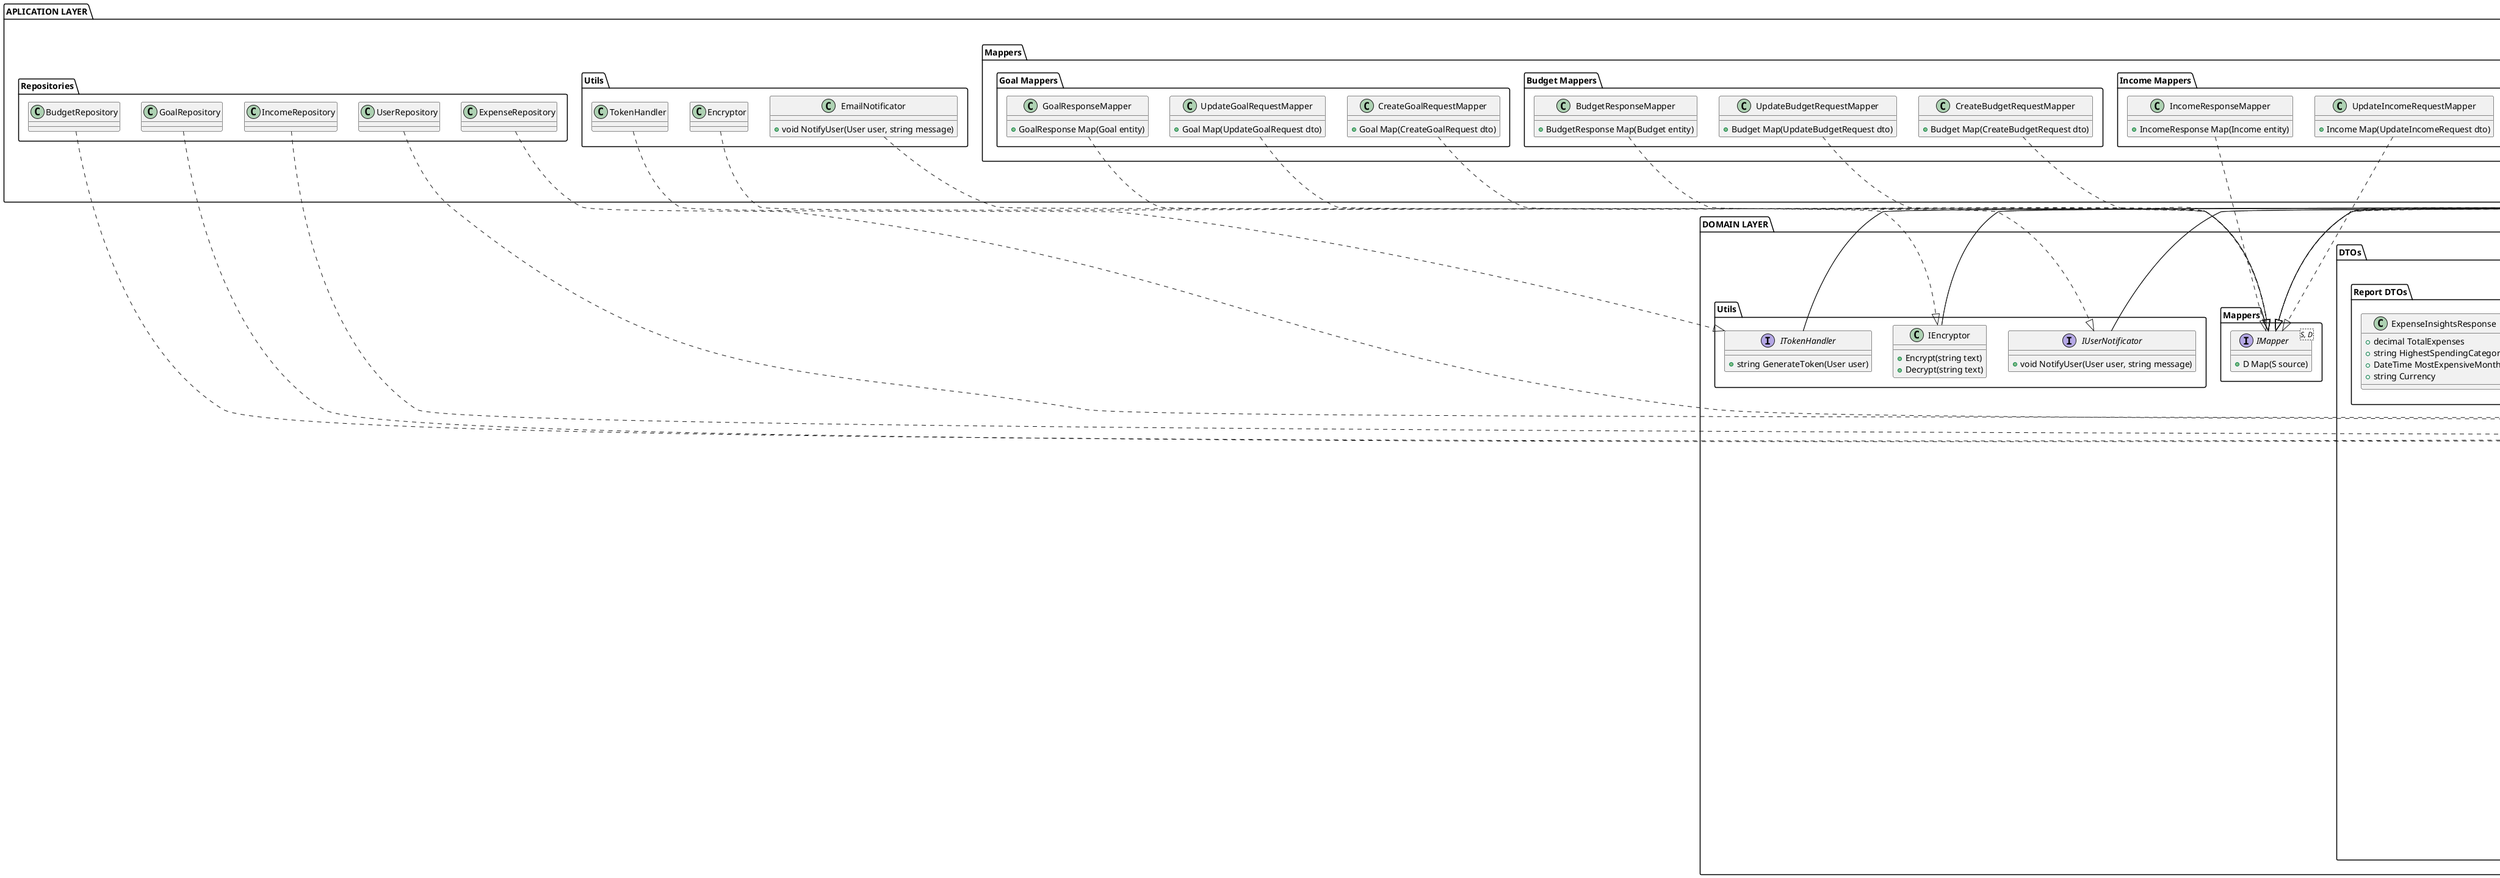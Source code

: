 @startuml ExpenseTracker - Group5

package "DOMAIN LAYER" {

    package "Entities" {
        interface EntityBase {
            +Guid Id
        }

        class User implements EntityBase {
            +string Name
            +string Email
            +string PasswordHash
            +DateTime CreatedAt
        }

        class Expense implements EntityBase {
            +Guid UserId
            +string Currency
            +decimal Amount
            +string Description
            +string Category
            +DateTime Date
            +DateTime CreatedAt
            +boolean IsRecurrent
            +DateTime LastCalculation
        }

        class Income implements EntityBase {
            +Guid UserId
            +string Currency
            +decimal Amount
            +string Source
            +DateTime Date
            +DateTime CreatedAt
        }

        class Budget implements EntityBase {
            +Guid UserId
            +DateTime Month
            +string Currency
            +decimal Amount
            +decimal CurrentAmount
        }

        class Goal implements EntityBase {
            +Guid UserId
            +string Currency
            +decimal GoalAmount
            +DateTime Deadline
            +decimal CurrentAmount
            +DateTime CreatedAt
        }

    }

    package "DTOs" {

        package "User DTOs" {
            class CreateUserRequest {
                +string Name
                +string Email
                +string Password
            }

            class UpdateUserRequest {
                +string Name
                +string Email
                +string Password
            }

            class UserResponse {
                +Guid Id
                +string Name
                +string Email
                +DateTime CreatedAt
            }
        }

        package "Expense DTOs" {
            class CreateExpenseRequest {
                +decimal Amount
                +string Description
                +string Category
                +DateTime Date
                +string Currency
                +boolean IsRecurrent
            }

            class UpdateExpenseRequest {
                +Guid Id
                +decimal Amount
                +string Description
                +string Category
                +DateTime Date
                +string Currency
                +boolean IsRecurrent
            }

            class ExpenseResponse {
                +Guid Id
                +decimal Amount
                +string Description
                +string Category
                +DateTime Date
                +DateTime CreatedAt
                +boolean IsRecurrent
                +string Currency
            }
        }

        package "Income DTOs" {
            class CreateIncomeRequest {
                +decimal Amount
                +string Source
                +DateTime Date
                +string Currency
            }

            class UpdateIncomeRequest {
                +Guid Id
                +decimal Amount
                +string Source
                +DateTime Date
                +string Currency
            }

            class IncomeResponse {
                +Guid Id
                +decimal Amount
                +string Source
                +DateTime Date
                +DateTime CreatedAt
                +string Currency
            }
        }

        package "Budget DTOs" {
            class CreateBudgetRequest {
                +DateTime Month
                +string Currency
                +decimal Amount
            }

            class UpdateBudgetRequest {
                +Guid Id
                +DateTime Month
                +string Currency
                +decimal Amount
            }

            class BudgetResponse {
                +Guid Id
                +DateTime Month
                +decimal Amount
                +decimal CurrentAmount
                +string Currency
            }
        }

        package "Goal DTOs" {
            class CreateGoalRequest {
                +decimal GoalAmount
                +DateTime Deadline
                +string Currency
            }

            class UpdateGoalRequest {
                +Guid Id
                +decimal GoalAmount
                +DateTime Deadline
                +string Currency
            }

            class GoalResponse {
                +Guid Id
                +decimal GoalAmount
                +decimal CurrentAmount
                +DateTime Deadline
                +DateTime CreatedAt
                +string Currency
            }
        }

        package "Report DTOs" {
            class MonthlySummary {
                +decimal TotalIncome
                +decimal TotalExpenses
                +decimal RemainingBudget
                +string HighestSpendingCategory
                +string Currency
            }

            class ExpenseInsightsResponse {
                +decimal TotalExpenses
                +string HighestSpendingCategory
                +DateTime MostExpensiveMonth
                +string Currency
            }
        }
    }

    package "Repositories" {
        interface IRepository<T implements EntityBase> {
            +bool Save(T item)
            +bool Update(T item)
            +bool Delete(T item)
            +T GetById(Guid itemId)
            +List<T> GetAll()
        }

        interface IUserRepository extends IRepository<User> {
            +User GetByEmail(string email)
        }

        interface IExpenseRepository extends IRepository<Expense> {
            +List<Expense> GetByDateRange(DateTime startDate, DateTime endDate)
            +List<Expense> GetByCategory(string category)
            +List<Expense> GetRecurrentExpenses()
        }

        interface IIncomeRepository extends IRepository<Income> {
            +List<Income> GetByDateRange(DateTime startDate, DateTime endDate)
            +List<Income> GetBySource(string source)
        }

        interface IBudgetRepository extends IRepository<Budget> {
            +Budget GetCurrentBudget()
            +Budget GetByMonth(DateTime month)
            +List<Budget> GetByAmountRange(decimal minAmount, decimal maxAmount)
        }

        interface IGoalRepository extends IRepository<Goal> {
            +List<Goal> GetCurrentGoals()
            +List<Goal> GetByGoalAmountRange(decimal minGoal, decimal maxGoal)
        }
    }

    package "Utils" {
        class IEncryptor {
            + Encrypt(string text)
            + Decrypt(string text)
        }

        interface ITokenHandler {
            +string GenerateToken(User user)
        }

        interface IUserNotificator {
            +void NotifyUser(User user, string message)
        }
    }

    package "Mappers" {
        interface IMapper<S, D> {
            +D Map(S source)
        }
    }

}

package "APLICATION LAYER" {
    package "Repositories" {
        class UserRepository {
        }

        class ExpenseRepository {
        }

        class IncomeRepository {
        }

        class BudgetRepository {
        }

        class GoalRepository {
        }

        UserRepository ..|> IUserRepository
        ExpenseRepository ..|> IExpenseRepository
        IncomeRepository ..|> IIncomeRepository
        BudgetRepository ..|> IBudgetRepository
        GoalRepository ..|> IGoalRepository
    }

    package "Utils" {
        class Encryptor {
        }

        class TokenHandler {
        }

        class EmailNotificator {
            +void NotifyUser(User user, string message)
        }

        EmailNotificator ..|> IUserNotificator
        TokenHandler ..|> ITokenHandler
        Encryptor ..|> IEncryptor
    }

    package "Mappers" {

        package "User Mappers" {
            class CreateUserRequestMapper {
                +User Map(CreateUserRequest dto)
            }

            class UpdateUserRequestMapper {
                +User Map(UpdateUserRequest dto)
            }

            class UserResponseMapper {
                +UserResponse Map(User entity)
            }
        }
        
        CreateUserRequestMapper ..|> IMapper
        UserResponseMapper ..|> IMapper
        UpdateUserRequestMapper ..|> IMapper

        package "Expense Mappers" {
            class CreateExpenseRequestMapper {
                +Expense Map(CreateExpenseRequest dto)
            }

            class UpdateExpenseRequestMapper {
                +Expense Map(UpdateExpenseRequest dto)
            }

            class ExpenseResponseMapper {
                +ExpenseResponse Map(Expense entity)
            }

            CreateExpenseRequestMapper ..|> IMapper
            UpdateExpenseRequestMapper ..|> IMapper
            ExpenseResponseMapper ..|> IMapper
        }

        package "Income Mappers" {
            class CreateIncomeRequestMapper {
                +Income Map(CreateIncomeRequest dto)
            }

            class UpdateIncomeRequestMapper {
                +Income Map(UpdateIncomeRequest dto)
            }

            class IncomeResponseMapper {
                +IncomeResponse Map(Income entity)
            }

            CreateIncomeRequestMapper ..|> IMapper
            UpdateIncomeRequestMapper ..|> IMapper
            IncomeResponseMapper ..|> IMapper
        }

        package "Budget Mappers" {
            class CreateBudgetRequestMapper {
                +Budget Map(CreateBudgetRequest dto)
            }

            class UpdateBudgetRequestMapper {
                +Budget Map(UpdateBudgetRequest dto)
            }

            class BudgetResponseMapper {
                +BudgetResponse Map(Budget entity)
            }
            CreateBudgetRequestMapper ..|> IMapper
            UpdateBudgetRequestMapper ..|> IMapper
            BudgetResponseMapper ..|> IMapper
        }

        package "Goal Mappers" {
            class CreateGoalRequestMapper {
                +Goal Map(CreateGoalRequest dto)
            }

            class UpdateGoalRequestMapper {
                +Goal Map(UpdateGoalRequest dto)
            }

            class GoalResponseMapper {
                +GoalResponse Map(Goal entity)
            }

            CreateGoalRequestMapper ..|> IMapper
            UpdateGoalRequestMapper ..|> IMapper
            GoalResponseMapper ..|> IMapper
        }
    }

    package "Services" {
        class AuthenticationService {
            -IUserRepository userRepository
            -ITokenHandler tokenHandler
            -IEncryptor encryptor

            +void Register(string name, string email, string password)
            +string Login(string email, string password)
        }

        class UserManagementService {
            -IUserRepository userRepository
            -ITokenHandler tokenHandler
            -IEncryptor encryptor

            +void ResetPassword(string email, string newPassword)
            +void EditProfile(Guid userId, string newName, string newEmail, string newPassword)
        }

        class ExpenseService {
            -IExpenseRepository expenseRepository

            +void AddExpense(Expense expense)
            +void UpdateExpense(Expense expense)
            +void DeleteExpense(Guid expenseId)
            +Expense GetExpenseById(Guid expenseId)
            +List<Expense> GetExpensesByCategory(string category)
            +List<Expense> GetExpensesByDateRange(DateTime start, DateTime end)
        }

        class IncomeService {
            -IIncomeRepository incomeRepository

            +void AddIncome(Income income)
            +void UpdateIncome(Income income)
            +void DeleteIncome(Guid incomeId)
            +Income GetIncomeById(Guid incomeId)
            +List<Income> GetIncomesBySource(string source)
            +List<Income> GetIncomesByDateRange(DateTime start, DateTime end)
        }

        class BudgetService {
            -IBudgetRepository budgetRepository
            -IUserNotificator userNotificator

            +void AddBudget(Budget budget)
            +void UpdateBudget(Budget budget)
            +void DeleteBudget(Guid budgetId)
            +Budget GetCurrentBudget()
            +Budget GetByMonth(DateTime month)
            +List<Budget> FilterByAmountRange(decimal minAmount, decimal maxAmount)
        }

        class GoalService {
            -IGoalRepository goalRepository
            -IUserNotificator userNotificator

            +void AddGoal(Goal goal)
            +void UpdateGoal(Goal goal)
            +void DeleteGoal(Guid goalId)
            +void GetCurrentGoals()
            +List<Goal> FilterByAmountRange(decimal minGoal, decimal maxGoal)
        }

        class RecurringExpenseService {
            -IExpenseRepository expenseRepository

            +void AddRecurringExpense(Expense expense)
            +void UpdateRecurringExpense(Expense expense)
            +void DeleteRecurringExpense(Guid expenseId)
            +void CalculateRecurringExpense()
        }

        BudgetService *-- IBudgetRepository
        BudgetService *-- IUserNotificator

        GoalService *-- IGoalRepository
        GoalService *-- IUserNotificator

        RecurringExpenseService *-- IExpenseRepository

        ExpenseService *-- IExpenseRepository
        IncomeService *-- IIncomeRepository

        AuthenticationService *-- IUserRepository
        AuthenticationService *-- ITokenHandler
        AuthenticationService *-- IEncryptor

        UserManagementService *-- IUserRepository
        UserManagementService *-- ITokenHandler
        UserManagementService *-- IEncryptor
    }
}

@enduml
